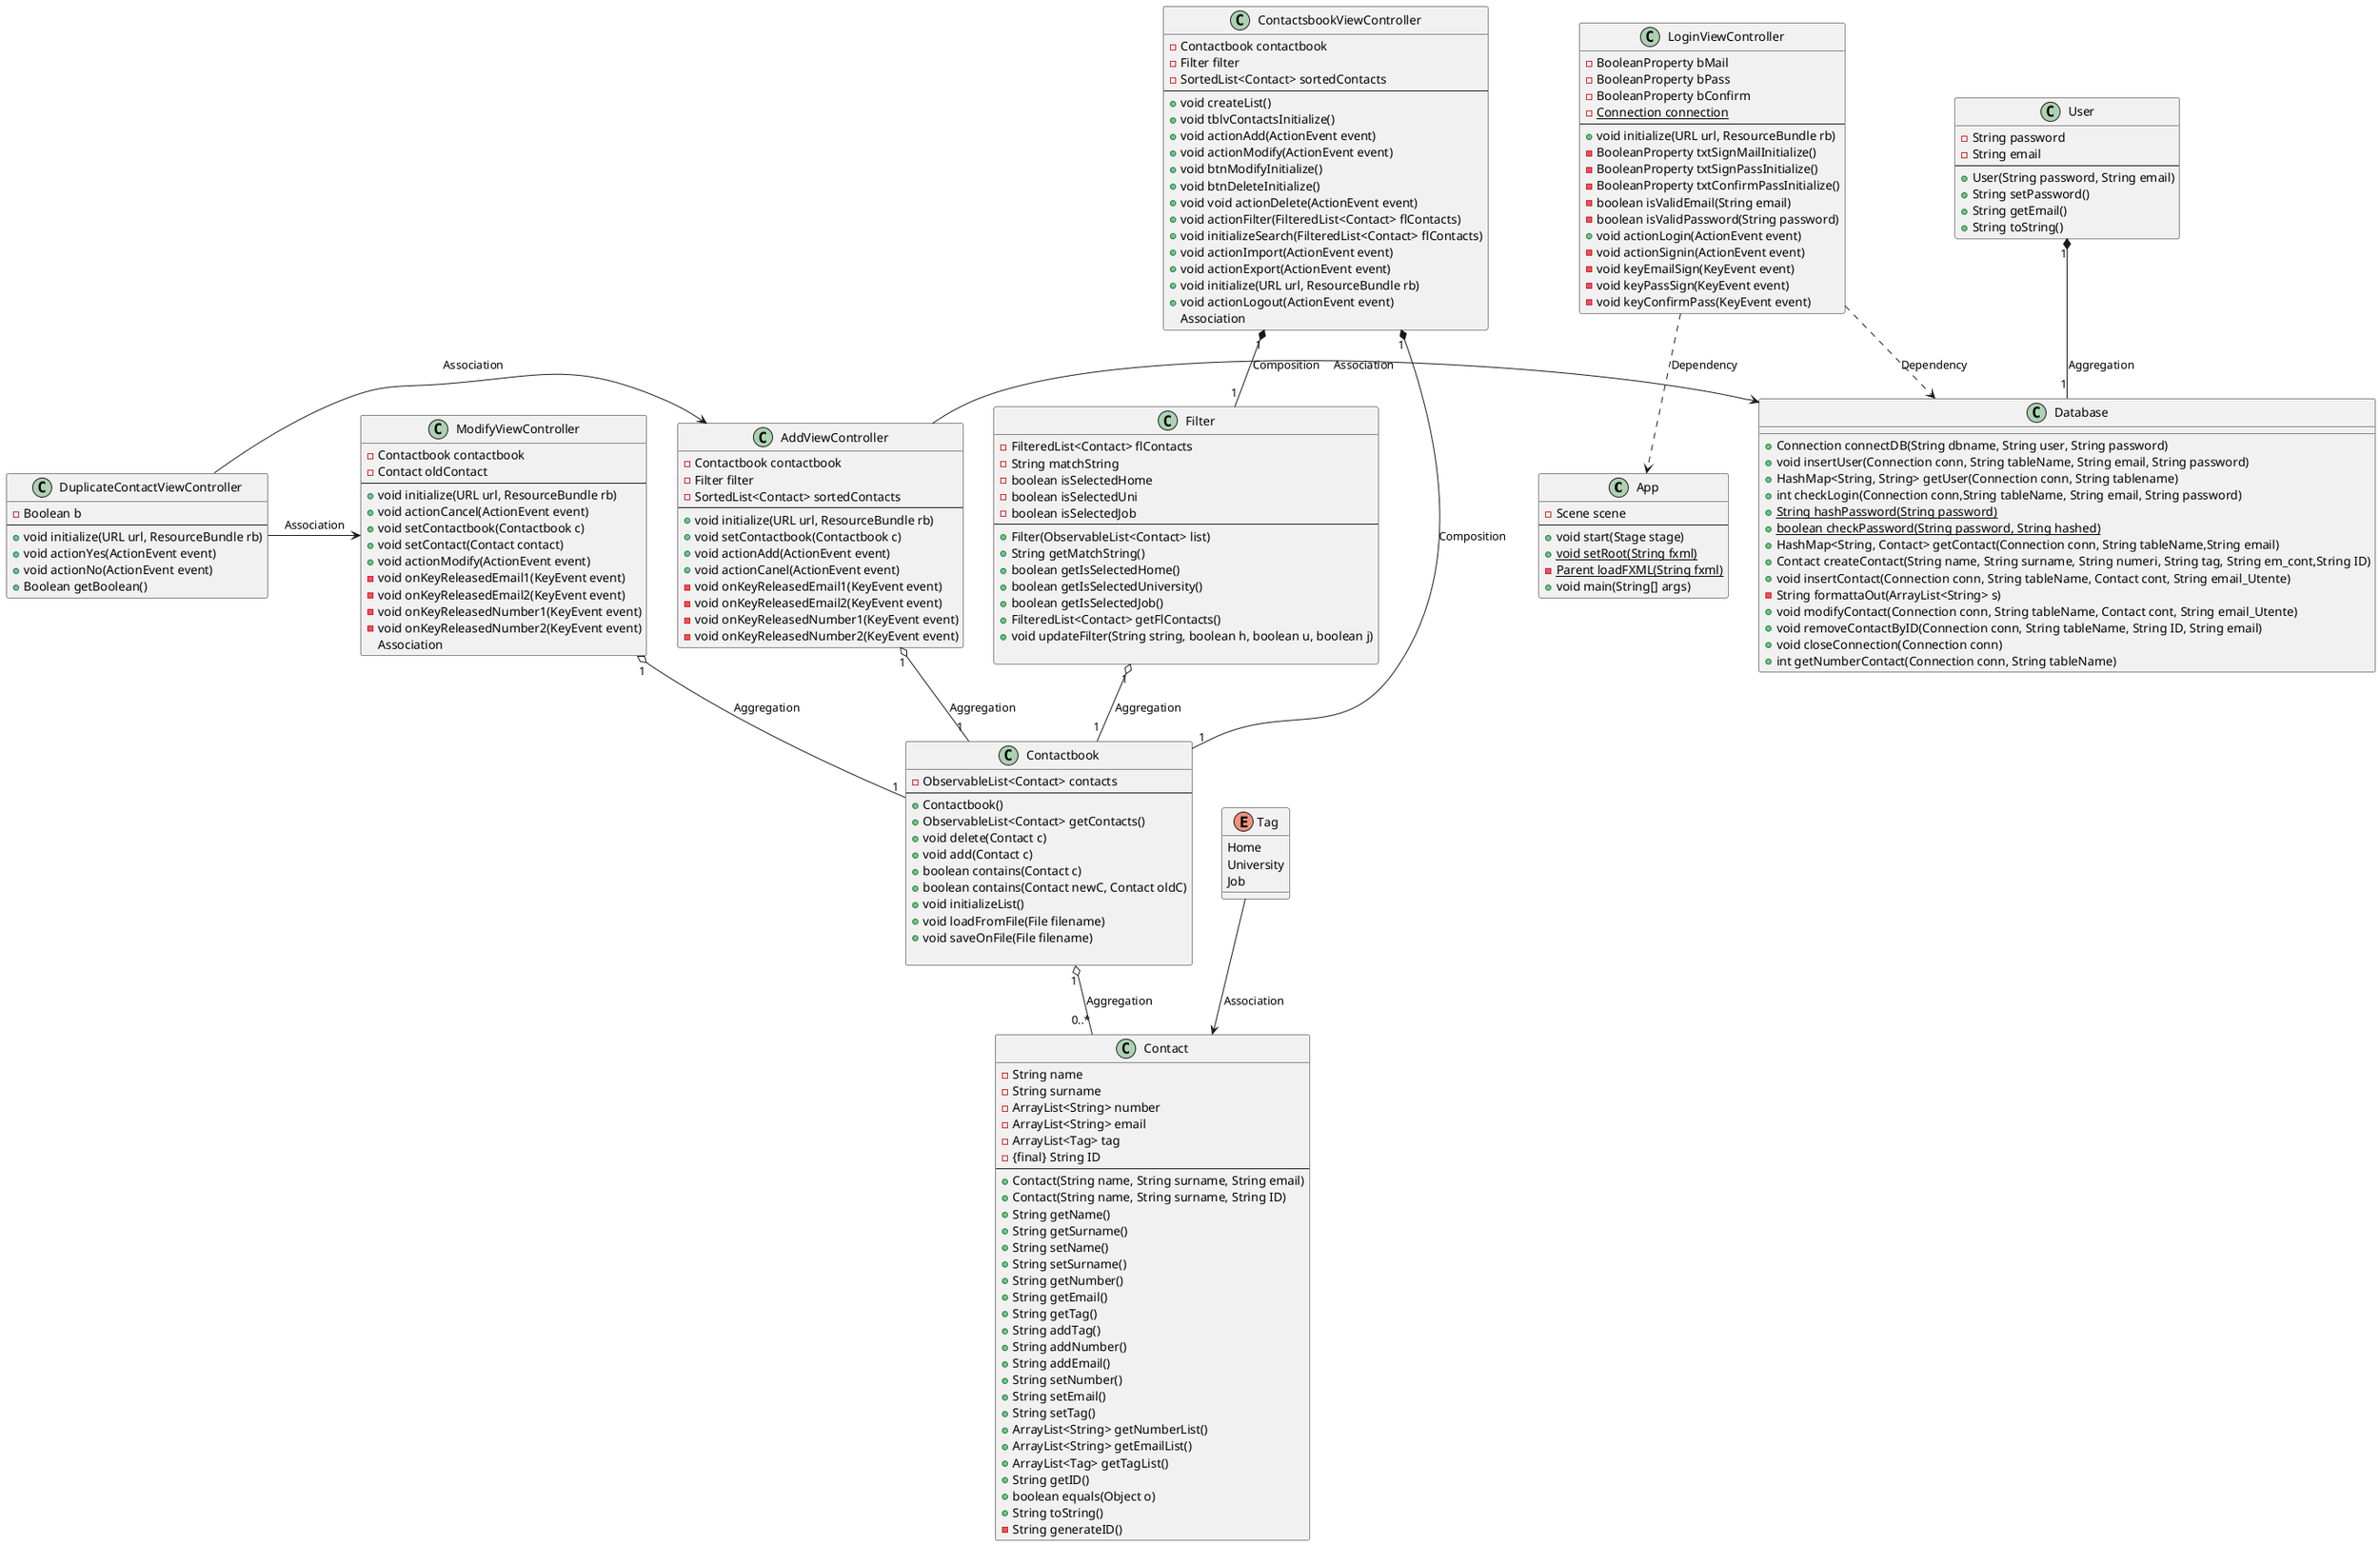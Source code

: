 @startuml

class App {
    - Scene scene
    --
    + void start(Stage stage)
    + {static} void setRoot(String fxml)
    - {static} Parent loadFXML(String fxml)
    + void main(String[] args)
}

class Database {
    + Connection connectDB(String dbname, String user, String password)
    + void insertUser(Connection conn, String tableName, String email, String password)    
    + HashMap<String, String> getUser(Connection conn, String tablename)
    + int checkLogin(Connection conn,String tableName, String email, String password)
    + {static} String hashPassword(String password)
    + {static} boolean checkPassword(String password, String hashed)
    + HashMap<String, Contact> getContact(Connection conn, String tableName,String email)
    + Contact createContact(String name, String surname, String numeri, String tag, String em_cont,String ID)
    + void insertContact(Connection conn, String tableName, Contact cont, String email_Utente)
    - String formattaOut(ArrayList<String> s)
    + void modifyContact(Connection conn, String tableName, Contact cont, String email_Utente)
    + void removeContactByID(Connection conn, String tableName, String ID, String email)
    + void closeConnection(Connection conn)
    + int getNumberContact(Connection conn, String tableName)
}


class User {
    - String password
    - String email
    --
    + User(String password, String email)
    + String setPassword()
    + String getEmail()
    + String toString()
}

class Contact {
    - String name
    - String surname
    - ArrayList<String> number
    - ArrayList<String> email
    - ArrayList<Tag> tag
    - {final} String ID
    --
    + Contact(String name, String surname, String email)
    + Contact(String name, String surname, String ID)
    + String getName()
    + String getSurname()
    + String setName()
    + String setSurname()
    + String getNumber()
    + String getEmail()
    + String getTag()
    + String addTag()
    + String addNumber()
    + String addEmail()
    + String setNumber()
    + String setEmail()
    + String setTag()
    + ArrayList<String> getNumberList()
    + ArrayList<String> getEmailList()
    + ArrayList<Tag> getTagList()
    + String getID()
    + boolean equals(Object o)
    + String toString()
    - String generateID()
}

class Contactbook {
    - ObservableList<Contact> contacts
    --
    + Contactbook()
    + ObservableList<Contact> getContacts()
    + void delete(Contact c)
    + void add(Contact c)
    + boolean contains(Contact c)
    + boolean contains(Contact newC, Contact oldC)
    + void initializeList()
    + void loadFromFile(File filename)
    + void saveOnFile(File filename)

}

class Filter {
    - FilteredList<Contact> flContacts
    - String matchString
    - boolean isSelectedHome
    - boolean isSelectedUni
    - boolean isSelectedJob
    --
    + Filter(ObservableList<Contact> list)
    + String getMatchString()
    + boolean getIsSelectedHome()
    + boolean getIsSelectedUniversity()
    + boolean getIsSelectedJob()
    + FilteredList<Contact> getFlContacts()
    + void updateFilter(String string, boolean h, boolean u, boolean j)

}

class LoginViewController {
    - BooleanProperty bMail
    - BooleanProperty bPass
    - BooleanProperty bConfirm
    -{static} Connection connection
    --
    + void initialize(URL url, ResourceBundle rb)
    - BooleanProperty txtSignMailInitialize()
    - BooleanProperty txtSignPassInitialize()
    - BooleanProperty txtConfirmPassInitialize()
    - boolean isValidEmail(String email)
    - boolean isValidPassword(String password)
    + void actionLogin(ActionEvent event)
    - void actionSignin(ActionEvent event)
    - void keyEmailSign(KeyEvent event)
    - void keyPassSign(KeyEvent event)
    - void keyConfirmPass(KeyEvent event)
}

class AddViewController {
    - Contactbook contactbook
    - Filter filter
    - SortedList<Contact> sortedContacts
    --
    + void initialize(URL url, ResourceBundle rb)
    + void setContactbook(Contactbook c)
    + void actionAdd(ActionEvent event)
    + void actionCanel(ActionEvent event)
    - void onKeyReleasedEmail1(KeyEvent event)
    - void onKeyReleasedEmail2(KeyEvent event)
    - void onKeyReleasedNumber1(KeyEvent event)
    - void onKeyReleasedNumber2(KeyEvent event)
}

class ModifyViewController {
    - Contactbook contactbook
    - Contact oldContact
    --
    + void initialize(URL url, ResourceBundle rb)
    + void actionCancel(ActionEvent event)
    + void setContactbook(Contactbook c)
    + void setContact(Contact contact)
    + void actionModify(ActionEvent event)
    - void onKeyReleasedEmail1(KeyEvent event)
    - void onKeyReleasedEmail2(KeyEvent event)
    - void onKeyReleasedNumber1(KeyEvent event)
    - void onKeyReleasedNumber2(KeyEvent event)
}

class ContactsbookViewController {
    - Contactbook contactbook
    - Filter filter
    - SortedList<Contact> sortedContacts
    --
    + void createList()
    + void tblvContactsInitialize()
    + void actionAdd(ActionEvent event)
    + void actionModify(ActionEvent event)
    + void btnModifyInitialize()
    + void btnDeleteInitialize()
    + void void actionDelete(ActionEvent event)
    + void actionFilter(FilteredList<Contact> flContacts)
    + void initializeSearch(FilteredList<Contact> flContacts)
    + void actionImport(ActionEvent event)
    + void actionExport(ActionEvent event)
    + void initialize(URL url, ResourceBundle rb)
    + void actionLogout(ActionEvent event)
}

class DuplicateContactViewController {
    - Boolean b
    --
    + void initialize(URL url, ResourceBundle rb)
    + void actionYes(ActionEvent event)
    + void actionNo(ActionEvent event)
    + Boolean getBoolean()
}

enum Tag {
    Home
    University
    Job
}

' Relazioni tra classi
Tag --> Contact : Association
DuplicateContactViewController -> AddViewController : Association
DuplicateContactViewController -> ModifyViewController : Association
AddViewController -> Database : Association
ContactsbookViewController : Association
ModifyViewController : Association 

ContactsbookViewController "1" *-- "1" Contactbook : Composition
ContactsbookViewController "1" *-- "1" Filter : Composition

Filter "1" o-- "1" Contactbook : Aggregation
AddViewController "1" o-- "1" Contactbook : Aggregation
ModifyViewController  "1" o-- "1"  Contactbook : Aggregation 
Contactbook "1" o-- "0..*" Contact  : Aggregation
User "1" *-- "1" Database: Aggregation


LoginViewController ..> Database : Dependency
LoginViewController ..> App : Dependency

@enduml
@startuml

class App {
    - Scene scene
    --
    + void start(Stage stage)
    + {static} void setRoot(String fxml)
    - {static} Parent loadFXML(String fxml)
    + void main(String[] args)
}

class Database {
    + Connection connectDB(String dbname, String user, String password)
    + void insertUser(Connection conn, String tableName, String email, String password)    
    + HashMap<String, String> getUser(Connection conn, String tablename)
    + int checkLogin(Connection conn,String tableName, String email, String password)
    + {static} String hashPassword(String password)
    + {static} boolean checkPassword(String password, String hashed)
    + HashMap<String, Contact> getContact(Connection conn, String tableName,String email)
    + Contact createContact(String name, String surname, String numeri, String tag, String em_cont,String ID)
    + void insertContact(Connection conn, String tableName, Contact cont, String email_Utente)
    - String formattaOut(ArrayList<String> s)
    + void modifyContact(Connection conn, String tableName, Contact cont, String email_Utente)
    + void removeContactByID(Connection conn, String tableName, String ID, String email)
    + void closeConnection(Connection conn)
    + int getNumberContact(Connection conn, String tableName)
}


class User {
    - String password
    - String email
    --
    + User(String password, String email)
    + String setPassword()
    + String getEmail()
    + String toString()
}

class Contact {
    - String name
    - String surname
    - ArrayList<String> number
    - ArrayList<String> email
    - ArrayList<Tag> tag
    - {final} String ID
    --
    + Contact(String name, String surname, String email)
    + Contact(String name, String surname, String ID)
    + String getName()
    + String getSurname()
    + String setName()
    + String setSurname()
    + String getNumber()
    + String getEmail()
    + String getTag()
    + String addTag()
    + String addNumber()
    + String addEmail()
    + String setNumber()
    + String setEmail()
    + String setTag()
    + ArrayList<String> getNumberList()
    + ArrayList<String> getEmailList()
    + ArrayList<Tag> getTagList()
    + String getID()
    + boolean equals(Object o)
    + String toString()
    - String generateID()
}

class Contactbook {
    - ObservableList<Contact> contacts
    --
    + Contactbook()
    + ObservableList<Contact> getContacts()
    + void delete(Contact c)
    + void add(Contact c)
    + boolean contains(Contact c)
    + boolean contains(Contact newC, Contact oldC)
    + void initializeList()
    + void loadFromFile(File filename)
    + void saveOnFile(File filename)

}

class Filter {
    - FilteredList<Contact> flContacts
    - String matchString
    - boolean isSelectedHome
    - boolean isSelectedUni
    - boolean isSelectedJob
    --
    + Filter(ObservableList<Contact> list)
    + String getMatchString()
    + boolean getIsSelectedHome()
    + boolean getIsSelectedUniversity()
    + boolean getIsSelectedJob()
    + FilteredList<Contact> getFlContacts()
    + void updateFilter(String string, boolean h, boolean u, boolean j)

}

class LoginViewController {
    - BooleanProperty bMail
    - BooleanProperty bPass
    - BooleanProperty bConfirm
    -{static} Connection connection
    --
    + void initialize(URL url, ResourceBundle rb)
    - BooleanProperty txtSignMailInitialize()
    - BooleanProperty txtSignPassInitialize()
    - BooleanProperty txtConfirmPassInitialize()
    - boolean isValidEmail(String email)
    - boolean isValidPassword(String password)
    + void actionLogin(ActionEvent event)
    - void actionSignin(ActionEvent event)
    - void keyEmailSign(KeyEvent event)
    - void keyPassSign(KeyEvent event)
    - void keyConfirmPass(KeyEvent event)
}

class AddViewController {
    - Contactbook contactbook
    - Filter filter
    - SortedList<Contact> sortedContacts
    --
    + void initialize(URL url, ResourceBundle rb)
    + void setContactbook(Contactbook c)
    + void actionAdd(ActionEvent event)
    + void actionCanel(ActionEvent event)
    - void onKeyReleasedEmail1(KeyEvent event)
    - void onKeyReleasedEmail2(KeyEvent event)
    - void onKeyReleasedNumber1(KeyEvent event)
    - void onKeyReleasedNumber2(KeyEvent event)
}

class ModifyViewController {
    - Contactbook contactbook
    - Contact oldContact
    --
    + void initialize(URL url, ResourceBundle rb)
    + void actionCancel(ActionEvent event)
    + void setContactbook(Contactbook c)
    + void setContact(Contact contact)
    + void actionModify(ActionEvent event)
    - void onKeyReleasedEmail1(KeyEvent event)
    - void onKeyReleasedEmail2(KeyEvent event)
    - void onKeyReleasedNumber1(KeyEvent event)
    - void onKeyReleasedNumber2(KeyEvent event)
}

class ContactsbookViewController {
    - Contactbook contactbook
    - Filter filter
    - SortedList<Contact> sortedContacts
    --
    + void createList()
    + void tblvContactsInitialize()
    + void actionAdd(ActionEvent event)
    + void actionModify(ActionEvent event)
    + void btnModifyInitialize()
    + void btnDeleteInitialize()
    + void void actionDelete(ActionEvent event)
    + void actionFilter(FilteredList<Contact> flContacts)
    + void initializeSearch(FilteredList<Contact> flContacts)
    + void actionImport(ActionEvent event)
    + void actionExport(ActionEvent event)
    + void initialize(URL url, ResourceBundle rb)
    + void actionLogout(ActionEvent event)
}

class DuplicateContactViewController {
    - Boolean b
    --
    + void initialize(URL url, ResourceBundle rb)
    + void actionYes(ActionEvent event)
    + void actionNo(ActionEvent event)
    + Boolean getBoolean()
}

enum Tag {
    Home
    University
    Job
}

' Relazioni tra classi
Tag --> Contact : Association
DuplicateContactViewController -> AddViewController : Association
DuplicateContactViewController -> ModifyViewController : Association
AddViewController -> Database : Association
ContactsbookViewController : Association
ModifyViewController : Association 

ContactsbookViewController "1" *-- "1" Contactbook : Composition
ContactsbookViewController "1" *-- "1" Filter : Composition

Filter "1" o-- "1" Contactbook : Aggregation
AddViewController "1" o-- "1" Contactbook : Aggregation
ModifyViewController  "1" o-- "1"  Contactbook : Aggregation 
Contactbook "1" o-- "0..*" Contact  : Aggregation
User "1" *-- "1" Database: Aggregation


LoginViewController ..> Database : Dependency
LoginViewController ..> App : Dependency

@enduml

